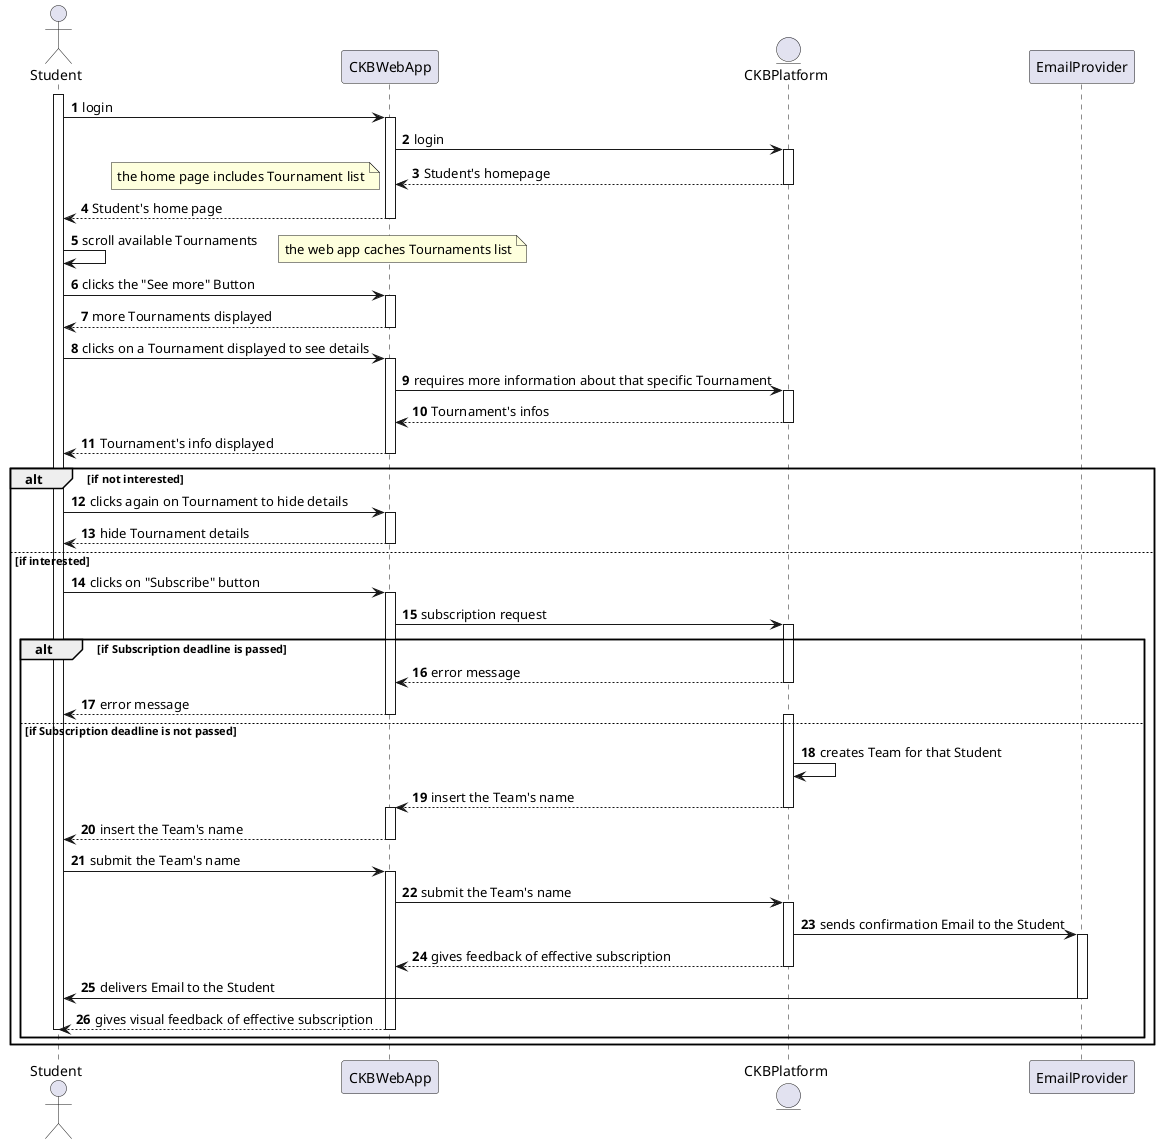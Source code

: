 @startuml

autonumber
actor Student as S
participant CKBWebApp as A
entity CKBPlatform as P
participant EmailProvider as E

activate S
S->A: login
activate A
A->P: login
activate P
A<---P: Student's homepage
deactivate P
note left
    the home page includes Tournament list
end note
S<---A: Student's home page
deactivate A
S->S: scroll available Tournaments
note right
    the web app caches Tournaments list
end note
S->A: clicks the "See more" Button
activate A
S<---A: more Tournaments displayed
deactivate A
S->A: clicks on a Tournament displayed to see details
activate A
A->P: requires more information about that specific Tournament
activate P
A<---P: Tournament's infos
deactivate P
S<---A: Tournament's info displayed
deactivate A

alt if not interested
    S->A: clicks again on Tournament to hide details
    activate A
    S<---A: hide Tournament details
    deactivate A
else if interested
    S->A: clicks on "Subscribe" button
    activate A
    A->P: subscription request
    activate P

    alt if Subscription deadline is passed
        P--->A: error message
        deactivate P
        S<--A: error message
        deactivate A
    else if Subscription deadline is not passed
        activate P
        P->P: creates Team for that Student
        P--->A: insert the Team's name
        deactivate P
        activate A
        A--->S: insert the Team's name
        deactivate A
        S->A: submit the Team's name
        activate A
        A->P: submit the Team's name
        activate P
        P->E: sends confirmation Email to the Student
        activate E
        A<---P: gives feedback of effective subscription
         deactivate P
        E->S: delivers Email to the Student
        deactivate E
        S<---A: gives visual feedback of effective subscription
        deactivate A
        deactivate S
    end
end
@enduml